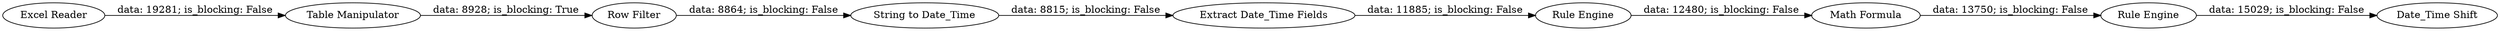 digraph {
	"-6576712553027759877_3" [label="Extract Date_Time Fields"]
	"-6576712553027759877_8" [label="Rule Engine"]
	"-6576712553027759877_6" [label="Row Filter"]
	"-6576712553027759877_12" [label="Date_Time Shift"]
	"-6576712553027759877_9" [label="Math Formula"]
	"-6576712553027759877_5" [label="String to Date_Time"]
	"-6576712553027759877_4" [label="Table Manipulator"]
	"-6576712553027759877_1" [label="Excel Reader"]
	"-6576712553027759877_11" [label="Rule Engine"]
	"-6576712553027759877_1" -> "-6576712553027759877_4" [label="data: 19281; is_blocking: False"]
	"-6576712553027759877_9" -> "-6576712553027759877_11" [label="data: 13750; is_blocking: False"]
	"-6576712553027759877_8" -> "-6576712553027759877_9" [label="data: 12480; is_blocking: False"]
	"-6576712553027759877_3" -> "-6576712553027759877_8" [label="data: 11885; is_blocking: False"]
	"-6576712553027759877_11" -> "-6576712553027759877_12" [label="data: 15029; is_blocking: False"]
	"-6576712553027759877_6" -> "-6576712553027759877_5" [label="data: 8864; is_blocking: False"]
	"-6576712553027759877_5" -> "-6576712553027759877_3" [label="data: 8815; is_blocking: False"]
	"-6576712553027759877_4" -> "-6576712553027759877_6" [label="data: 8928; is_blocking: True"]
	rankdir=LR
}
